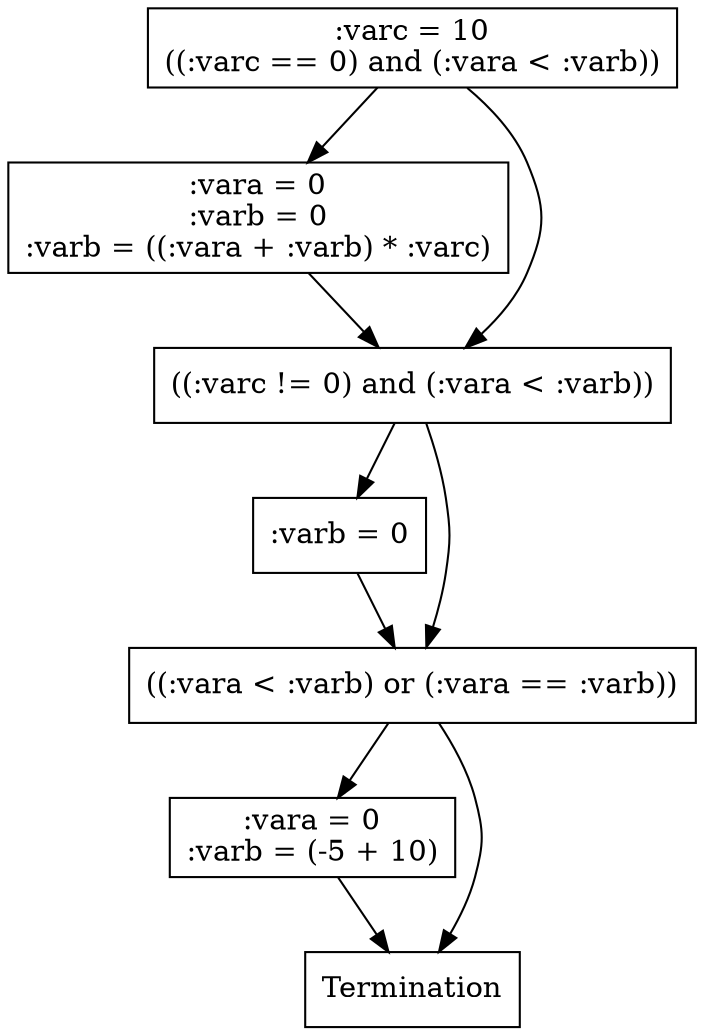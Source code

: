 // Control Flow Graph
strict digraph {
	0 [label=":varc = 10
((:varc == 0) and (:vara < :varb))" shape=box]
	2 [label=":vara = 0
:varb = 0
:varb = ((:vara + :varb) * :varc)" shape=box]
	5 [label="((:varc != 0) and (:vara < :varb))" shape=box]
	6 [label=":varb = 0" shape=box]
	7 [label="((:vara < :varb) or (:vara == :varb))" shape=box]
	8 [label=":vara = 0
:varb = (-5 + 10)" shape=box]
	10 [label=Termination shape=box]
	0 -> 2
	0 -> 5
	2 -> 5
	5 -> 6
	5 -> 7
	6 -> 7
	7 -> 8
	7 -> 10
	8 -> 10
}
